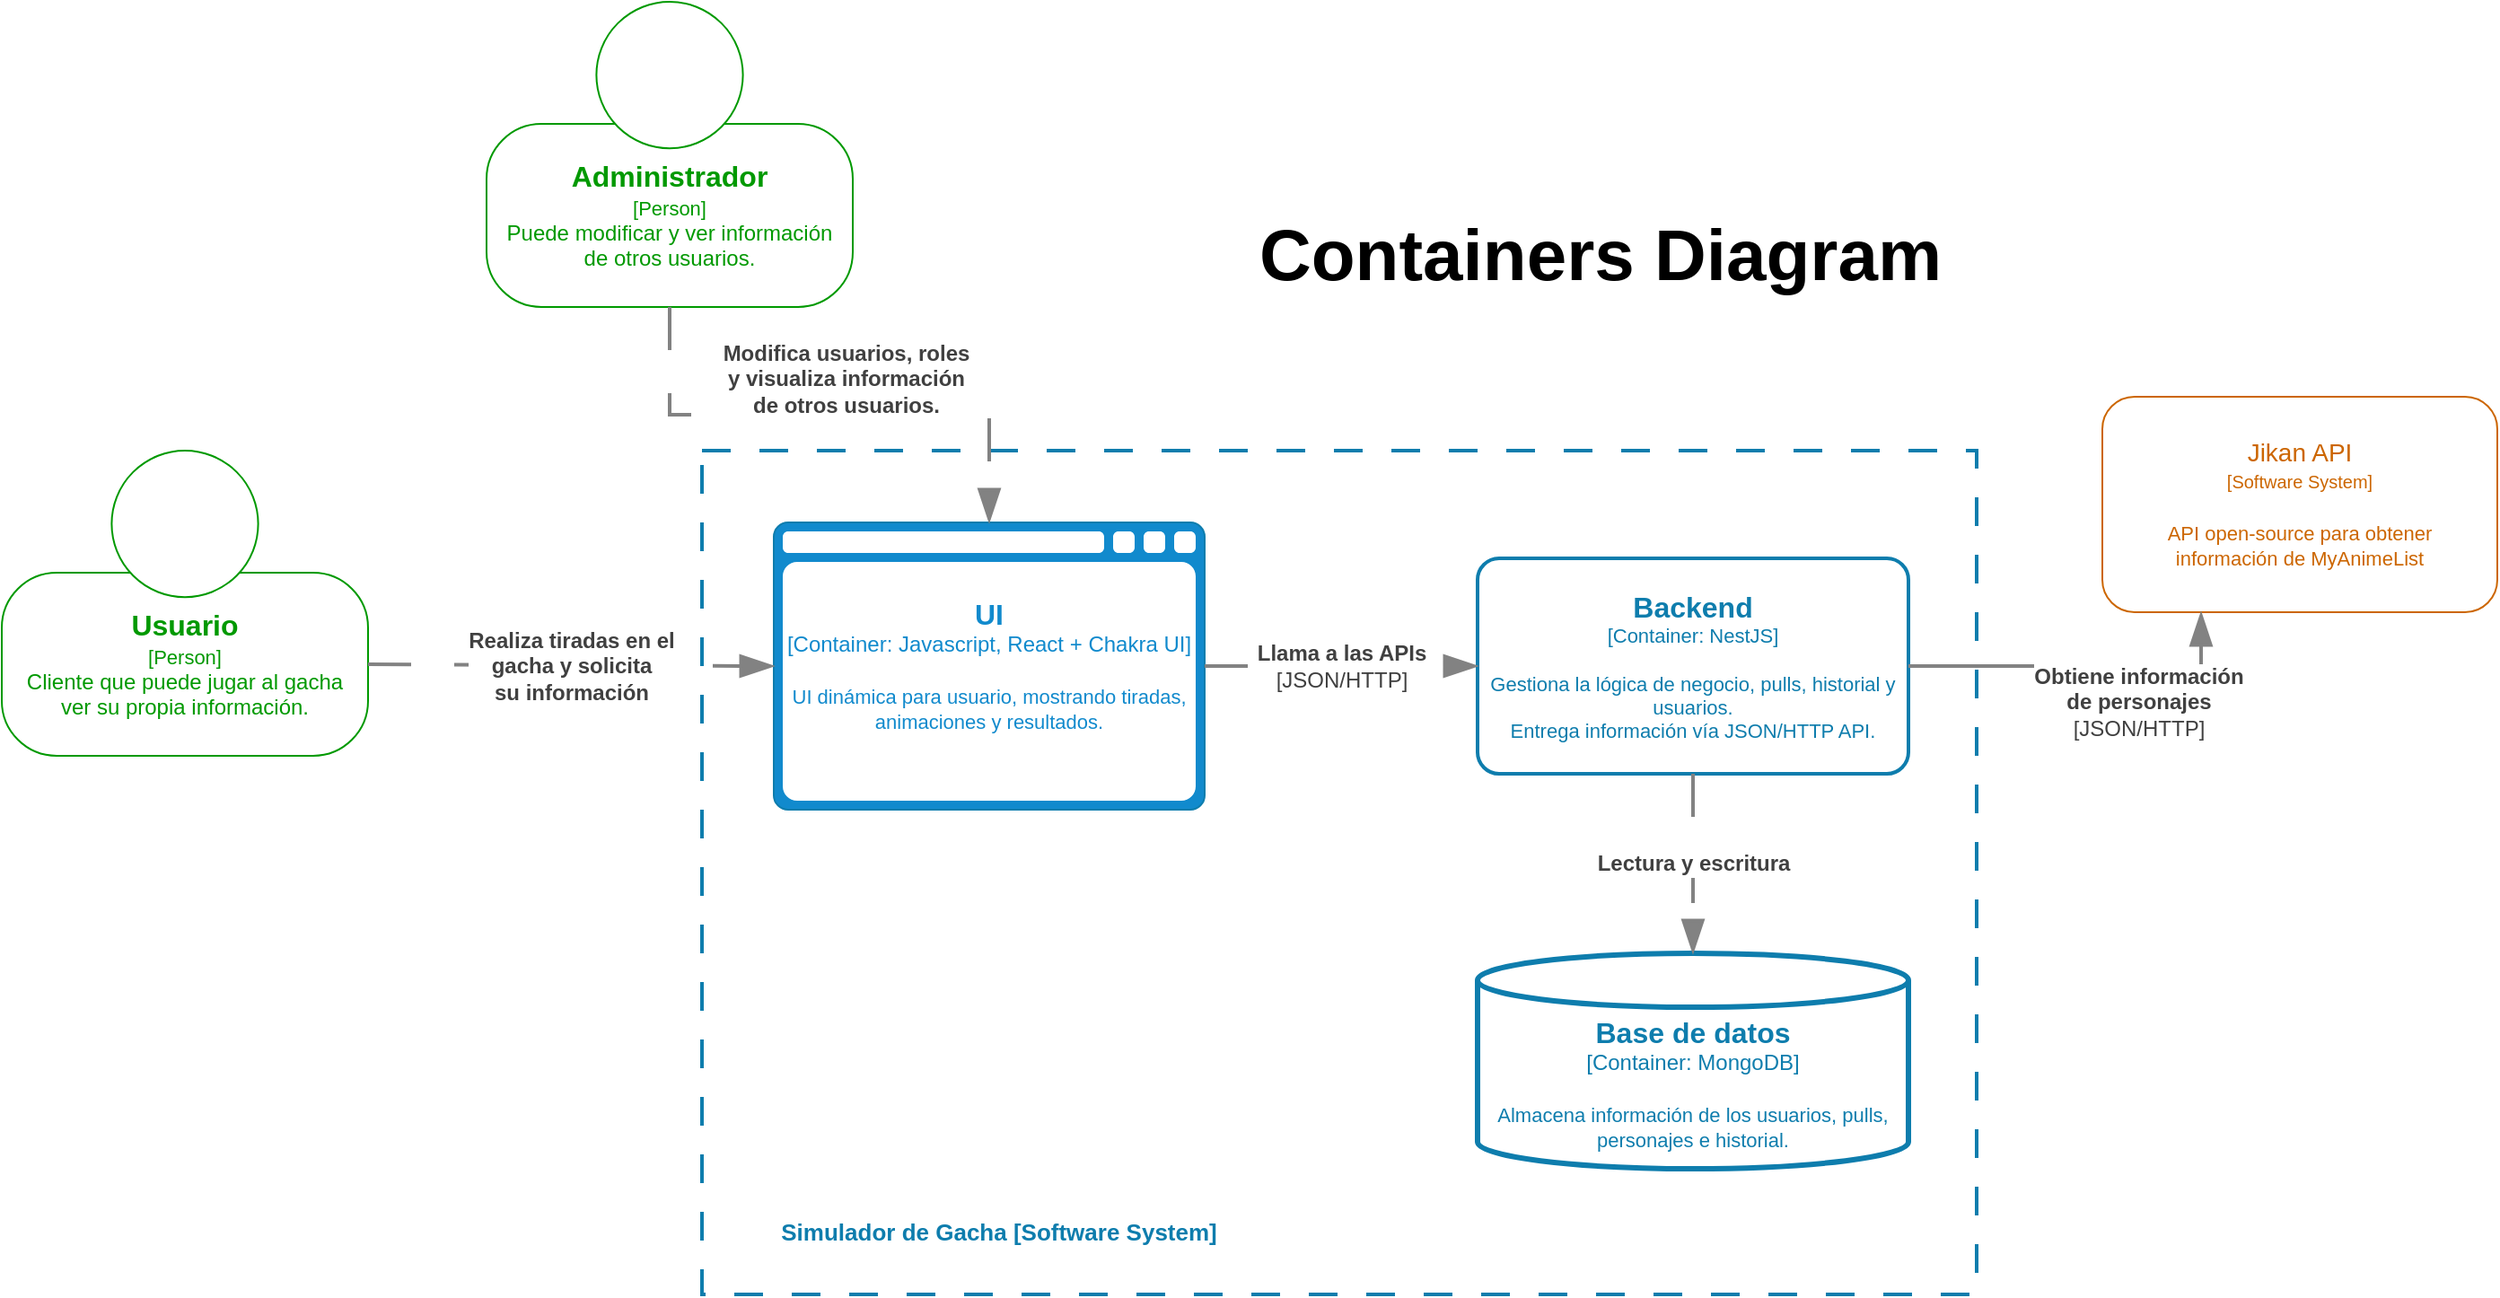 <mxfile version="28.0.4">
  <diagram name="Página-1" id="YvWDdfnbkkGfdAt3rinw">
    <mxGraphModel dx="1613" dy="562" grid="1" gridSize="10" guides="1" tooltips="1" connect="1" arrows="1" fold="1" page="1" pageScale="1" pageWidth="827" pageHeight="1169" math="0" shadow="0">
      <root>
        <mxCell id="0" />
        <mxCell id="1" parent="0" />
        <mxCell id="SUk9in6WjwDjqGugAQpC-22" value="" style="rounded=0;whiteSpace=wrap;html=1;fillColor=none;dashed=1;dashPattern=8 8;strokeWidth=2;strokeColor=#0E7DAD;" parent="1" vertex="1">
          <mxGeometry x="170" y="440" width="710" height="470" as="geometry" />
        </mxCell>
        <mxCell id="SUk9in6WjwDjqGugAQpC-1" value="Containers Diagram" style="text;html=1;align=center;verticalAlign=middle;resizable=0;points=[];autosize=1;strokeColor=none;fillColor=none;fontSize=40;fontStyle=1" parent="1" vertex="1">
          <mxGeometry x="480" y="300" width="380" height="60" as="geometry" />
        </mxCell>
        <mxCell id="SUk9in6WjwDjqGugAQpC-2" value="" style="group;spacingLeft=10;spacingRight=10;" parent="1" vertex="1" connectable="0">
          <mxGeometry x="-220" y="440" width="204" height="170" as="geometry" />
        </mxCell>
        <mxCell id="SUk9in6WjwDjqGugAQpC-3" value="&lt;font style=&quot;&quot;&gt;&lt;font style=&quot;font-size: 16px;&quot;&gt;&lt;b style=&quot;&quot;&gt;Usuario&lt;/b&gt;&lt;/font&gt;&lt;br&gt;&lt;font style=&quot;font-size: 11px;&quot;&gt;[Person]&lt;/font&gt;&lt;/font&gt;&lt;div&gt;&lt;font&gt;Cliente que puede jugar al gacha ver su propia información.&lt;/font&gt;&lt;/div&gt;" style="rounded=1;whiteSpace=wrap;html=1;arcSize=30;strokeColor=#009900;fontColor=#009900;spacingLeft=10;spacingRight=10;spacing=2;" parent="SUk9in6WjwDjqGugAQpC-2" vertex="1">
          <mxGeometry y="68" width="204" height="102" as="geometry" />
        </mxCell>
        <mxCell id="SUk9in6WjwDjqGugAQpC-4" value="" style="ellipse;whiteSpace=wrap;html=1;aspect=fixed;fontColor=#009900;strokeColor=#009900;" parent="SUk9in6WjwDjqGugAQpC-2" vertex="1">
          <mxGeometry x="61.2" width="81.6" height="81.6" as="geometry" />
        </mxCell>
        <object placeholders="1" c4Name="UI" c4Type="Container" c4Technology="Javascript, React + Chakra UI" c4Description="UI dinámica para usuario, mostrando tiradas, animaciones y resultados." label="&lt;font style=&quot;font-size: 16px&quot;&gt;&lt;b&gt;%c4Name%&lt;/b&gt;&lt;/font&gt;&lt;div&gt;[%c4Type%:&amp;nbsp;%c4Technology%]&lt;/div&gt;&lt;br&gt;&lt;div&gt;&lt;font style=&quot;font-size: 11px&quot;&gt;&lt;font&gt;%c4Description%&lt;/font&gt;&lt;/font&gt;&lt;/div&gt;" id="SUk9in6WjwDjqGugAQpC-6">
          <mxCell style="shape=mxgraph.c4.webBrowserContainer2;whiteSpace=wrap;html=1;boundedLbl=1;rounded=0;labelBackgroundColor=none;strokeColor=#118ACD;fillColor=none;strokeColor=#118ACD;strokeColor2=#0E7DAD;fontSize=12;fontColor=#118ACD;align=center;metaEdit=1;points=[[0.5,0,0],[1,0.25,0],[1,0.5,0],[1,0.75,0],[0.5,1,0],[0,0.75,0],[0,0.5,0],[0,0.25,0]];resizable=0;" parent="1" vertex="1">
            <mxGeometry x="210" y="480" width="240" height="160" as="geometry" />
          </mxCell>
        </object>
        <object placeholders="1" c4Type="Relationship" c4Description="Realiza tiradas en el&#xa; gacha y solicita &#xa;su información" label="&lt;div style=&quot;text-align: left&quot;&gt;&lt;div style=&quot;text-align: center&quot;&gt;&lt;b&gt;%c4Description%&lt;/b&gt;&lt;/div&gt;&lt;/div&gt;" id="SUk9in6WjwDjqGugAQpC-10">
          <mxCell style="endArrow=blockThin;html=1;fontSize=12;fontColor=#404040;strokeWidth=2;endFill=1;strokeColor=#828282;elbow=vertical;metaEdit=1;endSize=14;startSize=14;jumpStyle=arc;jumpSize=16;rounded=0;edgeStyle=orthogonalEdgeStyle;exitX=1;exitY=0.5;exitDx=0;exitDy=0;dashed=1;dashPattern=12 12;" parent="1" source="SUk9in6WjwDjqGugAQpC-3" target="SUk9in6WjwDjqGugAQpC-6" edge="1">
            <mxGeometry width="240" relative="1" as="geometry">
              <mxPoint x="150" y="520" as="sourcePoint" />
              <mxPoint x="440" y="410" as="targetPoint" />
            </mxGeometry>
          </mxCell>
        </object>
        <object placeholders="1" c4Name="Backend" c4Type="Container" c4Technology="NestJS" c4Description="Gestiona la lógica de negocio, pulls, historial y usuarios.&#xa;Entrega información vía JSON/HTTP API." label="&lt;font style=&quot;font-size: 16px&quot;&gt;&lt;b&gt;%c4Name%&lt;/b&gt;&lt;/font&gt;&lt;div&gt;[%c4Type%: %c4Technology%]&lt;/div&gt;&lt;br&gt;&lt;div&gt;&lt;font style=&quot;font-size: 11px&quot;&gt;&lt;font&gt;%c4Description%&lt;/font&gt;&lt;/font&gt;&lt;/div&gt;" id="SUk9in6WjwDjqGugAQpC-11">
          <mxCell style="rounded=1;whiteSpace=wrap;html=1;fontSize=11;labelBackgroundColor=none;fillColor=none;fontColor=#0E7DAD;align=center;arcSize=10;strokeColor=#0E7DAD;metaEdit=1;resizable=0;points=[[0.25,0,0],[0.5,0,0],[0.75,0,0],[1,0.25,0],[1,0.5,0],[1,0.75,0],[0.75,1,0],[0.5,1,0],[0.25,1,0],[0,0.75,0],[0,0.5,0],[0,0.25,0]];strokeWidth=2;" parent="1" vertex="1">
            <mxGeometry x="602" y="500" width="240" height="120" as="geometry" />
          </mxCell>
        </object>
        <object placeholders="1" c4Type="Relationship" c4Technology="JSON/HTTP" c4Description="Llama a las APIs" label="&lt;div style=&quot;text-align: left&quot;&gt;&lt;div style=&quot;text-align: center&quot;&gt;&lt;b&gt;%c4Description%&lt;/b&gt;&lt;/div&gt;&lt;div style=&quot;text-align: center&quot;&gt;[%c4Technology%]&lt;/div&gt;&lt;/div&gt;" id="SUk9in6WjwDjqGugAQpC-12">
          <mxCell style="endArrow=blockThin;html=1;fontSize=12;fontColor=#404040;strokeWidth=2;endFill=1;strokeColor=#828282;elbow=vertical;metaEdit=1;endSize=14;startSize=14;jumpStyle=arc;jumpSize=16;rounded=0;edgeStyle=orthogonalEdgeStyle;exitX=1;exitY=0.5;exitDx=0;exitDy=0;exitPerimeter=0;dashed=1;dashPattern=12 12;" parent="1" source="SUk9in6WjwDjqGugAQpC-6" target="SUk9in6WjwDjqGugAQpC-11" edge="1">
            <mxGeometry width="240" relative="1" as="geometry">
              <mxPoint x="170" y="670" as="sourcePoint" />
              <mxPoint x="410" y="670" as="targetPoint" />
              <mxPoint as="offset" />
            </mxGeometry>
          </mxCell>
        </object>
        <object placeholders="1" c4Name="Base de datos" c4Type="Container" c4Technology="MongoDB" c4Description="Almacena información de los usuarios, pulls, personajes e historial." label="&lt;font style=&quot;font-size: 16px&quot;&gt;&lt;b&gt;%c4Name%&lt;/b&gt;&lt;/font&gt;&lt;div&gt;[%c4Type%:&amp;nbsp;%c4Technology%]&lt;/div&gt;&lt;br&gt;&lt;div&gt;&lt;font style=&quot;font-size: 11px&quot;&gt;&lt;font&gt;%c4Description%&lt;/font&gt;&lt;/font&gt;&lt;/div&gt;" id="SUk9in6WjwDjqGugAQpC-14">
          <mxCell style="shape=cylinder3;size=15;whiteSpace=wrap;html=1;boundedLbl=1;rounded=0;labelBackgroundColor=none;fillColor=none;fontSize=12;fontColor=#0E7DAD;align=center;strokeColor=#0E7DAD;metaEdit=1;points=[[0.5,0,0],[1,0.25,0],[1,0.5,0],[1,0.75,0],[0.5,1,0],[0,0.75,0],[0,0.5,0],[0,0.25,0]];resizable=0;strokeWidth=3;" parent="1" vertex="1">
            <mxGeometry x="602" y="720" width="240" height="120" as="geometry" />
          </mxCell>
        </object>
        <object placeholders="1" c4Type="Relationship" c4Description="Lectura y escritura" label="&lt;div style=&quot;text-align: left&quot;&gt;&lt;div style=&quot;text-align: center&quot;&gt;&lt;b&gt;%c4Description%&lt;/b&gt;&lt;/div&gt;&lt;/div&gt;" id="SUk9in6WjwDjqGugAQpC-15">
          <mxCell style="endArrow=blockThin;html=1;fontSize=12;fontColor=#404040;strokeWidth=2;endFill=1;strokeColor=#828282;elbow=vertical;metaEdit=1;endSize=14;startSize=14;jumpStyle=arc;jumpSize=16;rounded=0;edgeStyle=orthogonalEdgeStyle;exitX=0.5;exitY=1;exitDx=0;exitDy=0;exitPerimeter=0;entryX=0.5;entryY=0;entryDx=0;entryDy=0;entryPerimeter=0;dashed=1;dashPattern=12 12;" parent="1" source="SUk9in6WjwDjqGugAQpC-11" target="SUk9in6WjwDjqGugAQpC-14" edge="1">
            <mxGeometry width="240" relative="1" as="geometry">
              <mxPoint x="530" y="880" as="sourcePoint" />
              <mxPoint x="670" y="780" as="targetPoint" />
            </mxGeometry>
          </mxCell>
        </object>
        <mxCell id="SUk9in6WjwDjqGugAQpC-16" value="" style="group;spacingLeft=10;spacingRight=10;" parent="1" vertex="1" connectable="0">
          <mxGeometry x="50" y="190" width="204" height="170" as="geometry" />
        </mxCell>
        <mxCell id="SUk9in6WjwDjqGugAQpC-17" value="&lt;font style=&quot;&quot;&gt;&lt;font style=&quot;font-size: 16px;&quot;&gt;&lt;b style=&quot;&quot;&gt;Administrador&lt;/b&gt;&lt;/font&gt;&lt;br&gt;&lt;font style=&quot;font-size: 11px;&quot;&gt;[Person]&lt;/font&gt;&lt;/font&gt;&lt;div&gt;&lt;font&gt;Puede modificar y ver información de otros usuarios.&lt;/font&gt;&lt;/div&gt;" style="rounded=1;whiteSpace=wrap;html=1;arcSize=30;strokeColor=#009900;fontColor=#009900;spacingLeft=10;spacingRight=10;spacing=2;" parent="SUk9in6WjwDjqGugAQpC-16" vertex="1">
          <mxGeometry y="68" width="204" height="102" as="geometry" />
        </mxCell>
        <mxCell id="SUk9in6WjwDjqGugAQpC-18" value="" style="ellipse;whiteSpace=wrap;html=1;aspect=fixed;fontColor=#009900;strokeColor=#009900;" parent="SUk9in6WjwDjqGugAQpC-16" vertex="1">
          <mxGeometry x="61.2" width="81.6" height="81.6" as="geometry" />
        </mxCell>
        <object placeholders="1" c4Type="Relationship" c4Description="Modifica usuarios, roles &#xa;y visualiza información &#xa;de otros usuarios." label="&lt;div style=&quot;text-align: left&quot;&gt;&lt;div style=&quot;text-align: center&quot;&gt;&lt;b&gt;%c4Description%&lt;/b&gt;&lt;/div&gt;&lt;/div&gt;" id="SUk9in6WjwDjqGugAQpC-20">
          <mxCell style="endArrow=blockThin;html=1;fontSize=12;fontColor=#404040;strokeWidth=2;endFill=1;strokeColor=#828282;elbow=vertical;metaEdit=1;endSize=14;startSize=14;jumpStyle=arc;jumpSize=16;rounded=0;edgeStyle=orthogonalEdgeStyle;exitX=0.5;exitY=1;exitDx=0;exitDy=0;dashed=1;dashPattern=12 12;" parent="1" source="SUk9in6WjwDjqGugAQpC-17" target="SUk9in6WjwDjqGugAQpC-6" edge="1">
            <mxGeometry x="0.06" y="20" width="240" relative="1" as="geometry">
              <mxPoint x="640" y="500" as="sourcePoint" />
              <mxPoint x="792" y="560" as="targetPoint" />
              <mxPoint as="offset" />
            </mxGeometry>
          </mxCell>
        </object>
        <mxCell id="SUk9in6WjwDjqGugAQpC-23" value="Simulador de Gacha [Software System]" style="text;html=1;align=center;verticalAlign=middle;resizable=0;points=[];autosize=1;strokeColor=none;fillColor=none;fontColor=#0E7DAD;fontStyle=1;fontSize=13;" parent="1" vertex="1">
          <mxGeometry x="210" y="860" width="250" height="30" as="geometry" />
        </mxCell>
        <mxCell id="fwACUui3ifdsYxj3tWu6-2" value="&lt;div&gt;&lt;font style=&quot;font-size: 14px;&quot;&gt;Jikan API&lt;/font&gt;&lt;/div&gt;&lt;div&gt;&lt;font style=&quot;font-size: 10px;&quot;&gt;[Software System]&lt;/font&gt;&lt;/div&gt;&lt;div&gt;&lt;font style=&quot;font-size: 10px;&quot;&gt;&lt;br&gt;&lt;/font&gt;&lt;/div&gt;&lt;div&gt;&lt;font style=&quot;font-size: 11px;&quot;&gt;API open-source para obtener información de MyAnimeList&lt;/font&gt;&lt;/div&gt;" style="rounded=1;whiteSpace=wrap;html=1;strokeColor=#CC6600;fontColor=#CC6600;fontSize=12;spacingLeft=10;spacingRight=10;" parent="1" vertex="1">
          <mxGeometry x="950" y="410" width="220" height="120" as="geometry" />
        </mxCell>
        <object placeholders="1" c4Type="Relationship" c4Technology="JSON/HTTP" c4Description="Obtiene información &#xa;de personajes" label="&lt;div style=&quot;text-align: left&quot;&gt;&lt;div style=&quot;text-align: center&quot;&gt;&lt;b&gt;%c4Description%&lt;/b&gt;&lt;/div&gt;&lt;div style=&quot;text-align: center&quot;&gt;[%c4Technology%]&lt;/div&gt;&lt;/div&gt;" id="fwACUui3ifdsYxj3tWu6-3">
          <mxCell style="endArrow=blockThin;html=1;fontSize=12;fontColor=#404040;strokeWidth=2;endFill=1;strokeColor=#828282;elbow=vertical;metaEdit=1;endSize=14;startSize=14;jumpStyle=arc;jumpSize=16;rounded=0;edgeStyle=orthogonalEdgeStyle;exitX=1;exitY=0.5;exitDx=0;exitDy=0;entryX=0.25;entryY=1;entryDx=0;entryDy=0;exitPerimeter=0;" parent="1" source="SUk9in6WjwDjqGugAQpC-11" target="fwACUui3ifdsYxj3tWu6-2" edge="1">
            <mxGeometry x="0.326" y="-20" width="240" relative="1" as="geometry">
              <mxPoint x="910" y="620" as="sourcePoint" />
              <mxPoint x="1049" y="620" as="targetPoint" />
              <mxPoint as="offset" />
            </mxGeometry>
          </mxCell>
        </object>
      </root>
    </mxGraphModel>
  </diagram>
</mxfile>
